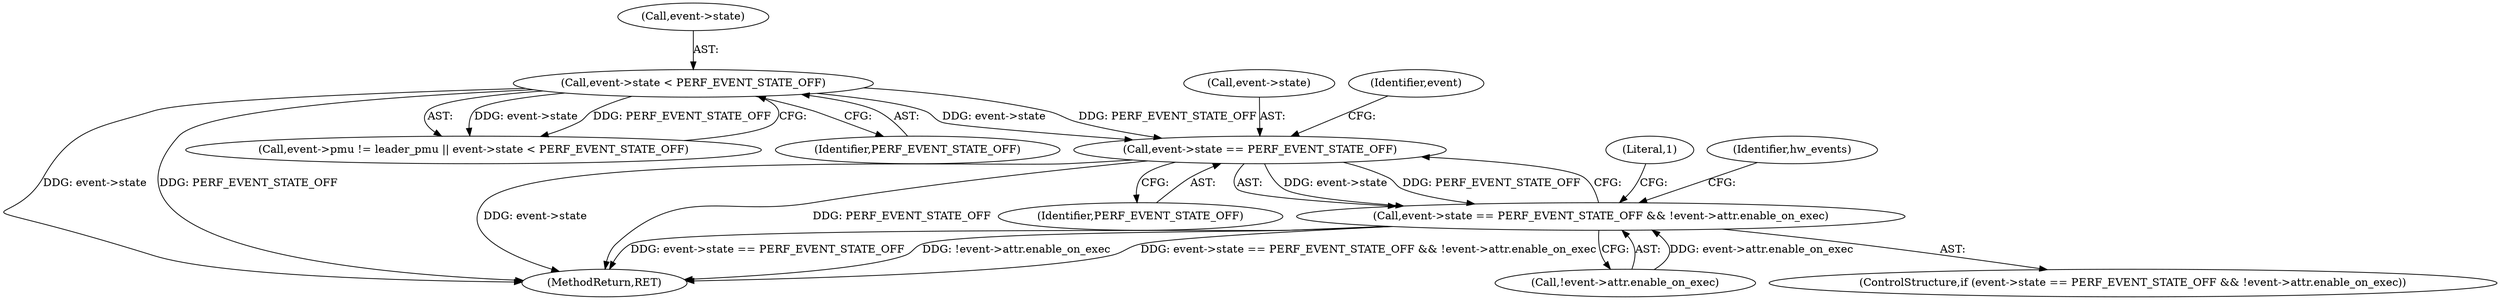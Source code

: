 digraph "0_linux_c95eb3184ea1a3a2551df57190c81da695e2144b@pointer" {
"1000140" [label="(Call,event->state == PERF_EVENT_STATE_OFF)"];
"1000131" [label="(Call,event->state < PERF_EVENT_STATE_OFF)"];
"1000139" [label="(Call,event->state == PERF_EVENT_STATE_OFF && !event->attr.enable_on_exec)"];
"1000139" [label="(Call,event->state == PERF_EVENT_STATE_OFF && !event->attr.enable_on_exec)"];
"1000131" [label="(Call,event->state < PERF_EVENT_STATE_OFF)"];
"1000141" [label="(Call,event->state)"];
"1000159" [label="(MethodReturn,RET)"];
"1000140" [label="(Call,event->state == PERF_EVENT_STATE_OFF)"];
"1000125" [label="(Call,event->pmu != leader_pmu || event->state < PERF_EVENT_STATE_OFF)"];
"1000132" [label="(Call,event->state)"];
"1000145" [label="(Call,!event->attr.enable_on_exec)"];
"1000152" [label="(Literal,1)"];
"1000156" [label="(Identifier,hw_events)"];
"1000148" [label="(Identifier,event)"];
"1000135" [label="(Identifier,PERF_EVENT_STATE_OFF)"];
"1000138" [label="(ControlStructure,if (event->state == PERF_EVENT_STATE_OFF && !event->attr.enable_on_exec))"];
"1000144" [label="(Identifier,PERF_EVENT_STATE_OFF)"];
"1000140" -> "1000139"  [label="AST: "];
"1000140" -> "1000144"  [label="CFG: "];
"1000141" -> "1000140"  [label="AST: "];
"1000144" -> "1000140"  [label="AST: "];
"1000148" -> "1000140"  [label="CFG: "];
"1000139" -> "1000140"  [label="CFG: "];
"1000140" -> "1000159"  [label="DDG: event->state"];
"1000140" -> "1000159"  [label="DDG: PERF_EVENT_STATE_OFF"];
"1000140" -> "1000139"  [label="DDG: event->state"];
"1000140" -> "1000139"  [label="DDG: PERF_EVENT_STATE_OFF"];
"1000131" -> "1000140"  [label="DDG: event->state"];
"1000131" -> "1000140"  [label="DDG: PERF_EVENT_STATE_OFF"];
"1000131" -> "1000125"  [label="AST: "];
"1000131" -> "1000135"  [label="CFG: "];
"1000132" -> "1000131"  [label="AST: "];
"1000135" -> "1000131"  [label="AST: "];
"1000125" -> "1000131"  [label="CFG: "];
"1000131" -> "1000159"  [label="DDG: event->state"];
"1000131" -> "1000159"  [label="DDG: PERF_EVENT_STATE_OFF"];
"1000131" -> "1000125"  [label="DDG: event->state"];
"1000131" -> "1000125"  [label="DDG: PERF_EVENT_STATE_OFF"];
"1000139" -> "1000138"  [label="AST: "];
"1000139" -> "1000145"  [label="CFG: "];
"1000145" -> "1000139"  [label="AST: "];
"1000152" -> "1000139"  [label="CFG: "];
"1000156" -> "1000139"  [label="CFG: "];
"1000139" -> "1000159"  [label="DDG: event->state == PERF_EVENT_STATE_OFF"];
"1000139" -> "1000159"  [label="DDG: !event->attr.enable_on_exec"];
"1000139" -> "1000159"  [label="DDG: event->state == PERF_EVENT_STATE_OFF && !event->attr.enable_on_exec"];
"1000145" -> "1000139"  [label="DDG: event->attr.enable_on_exec"];
}
